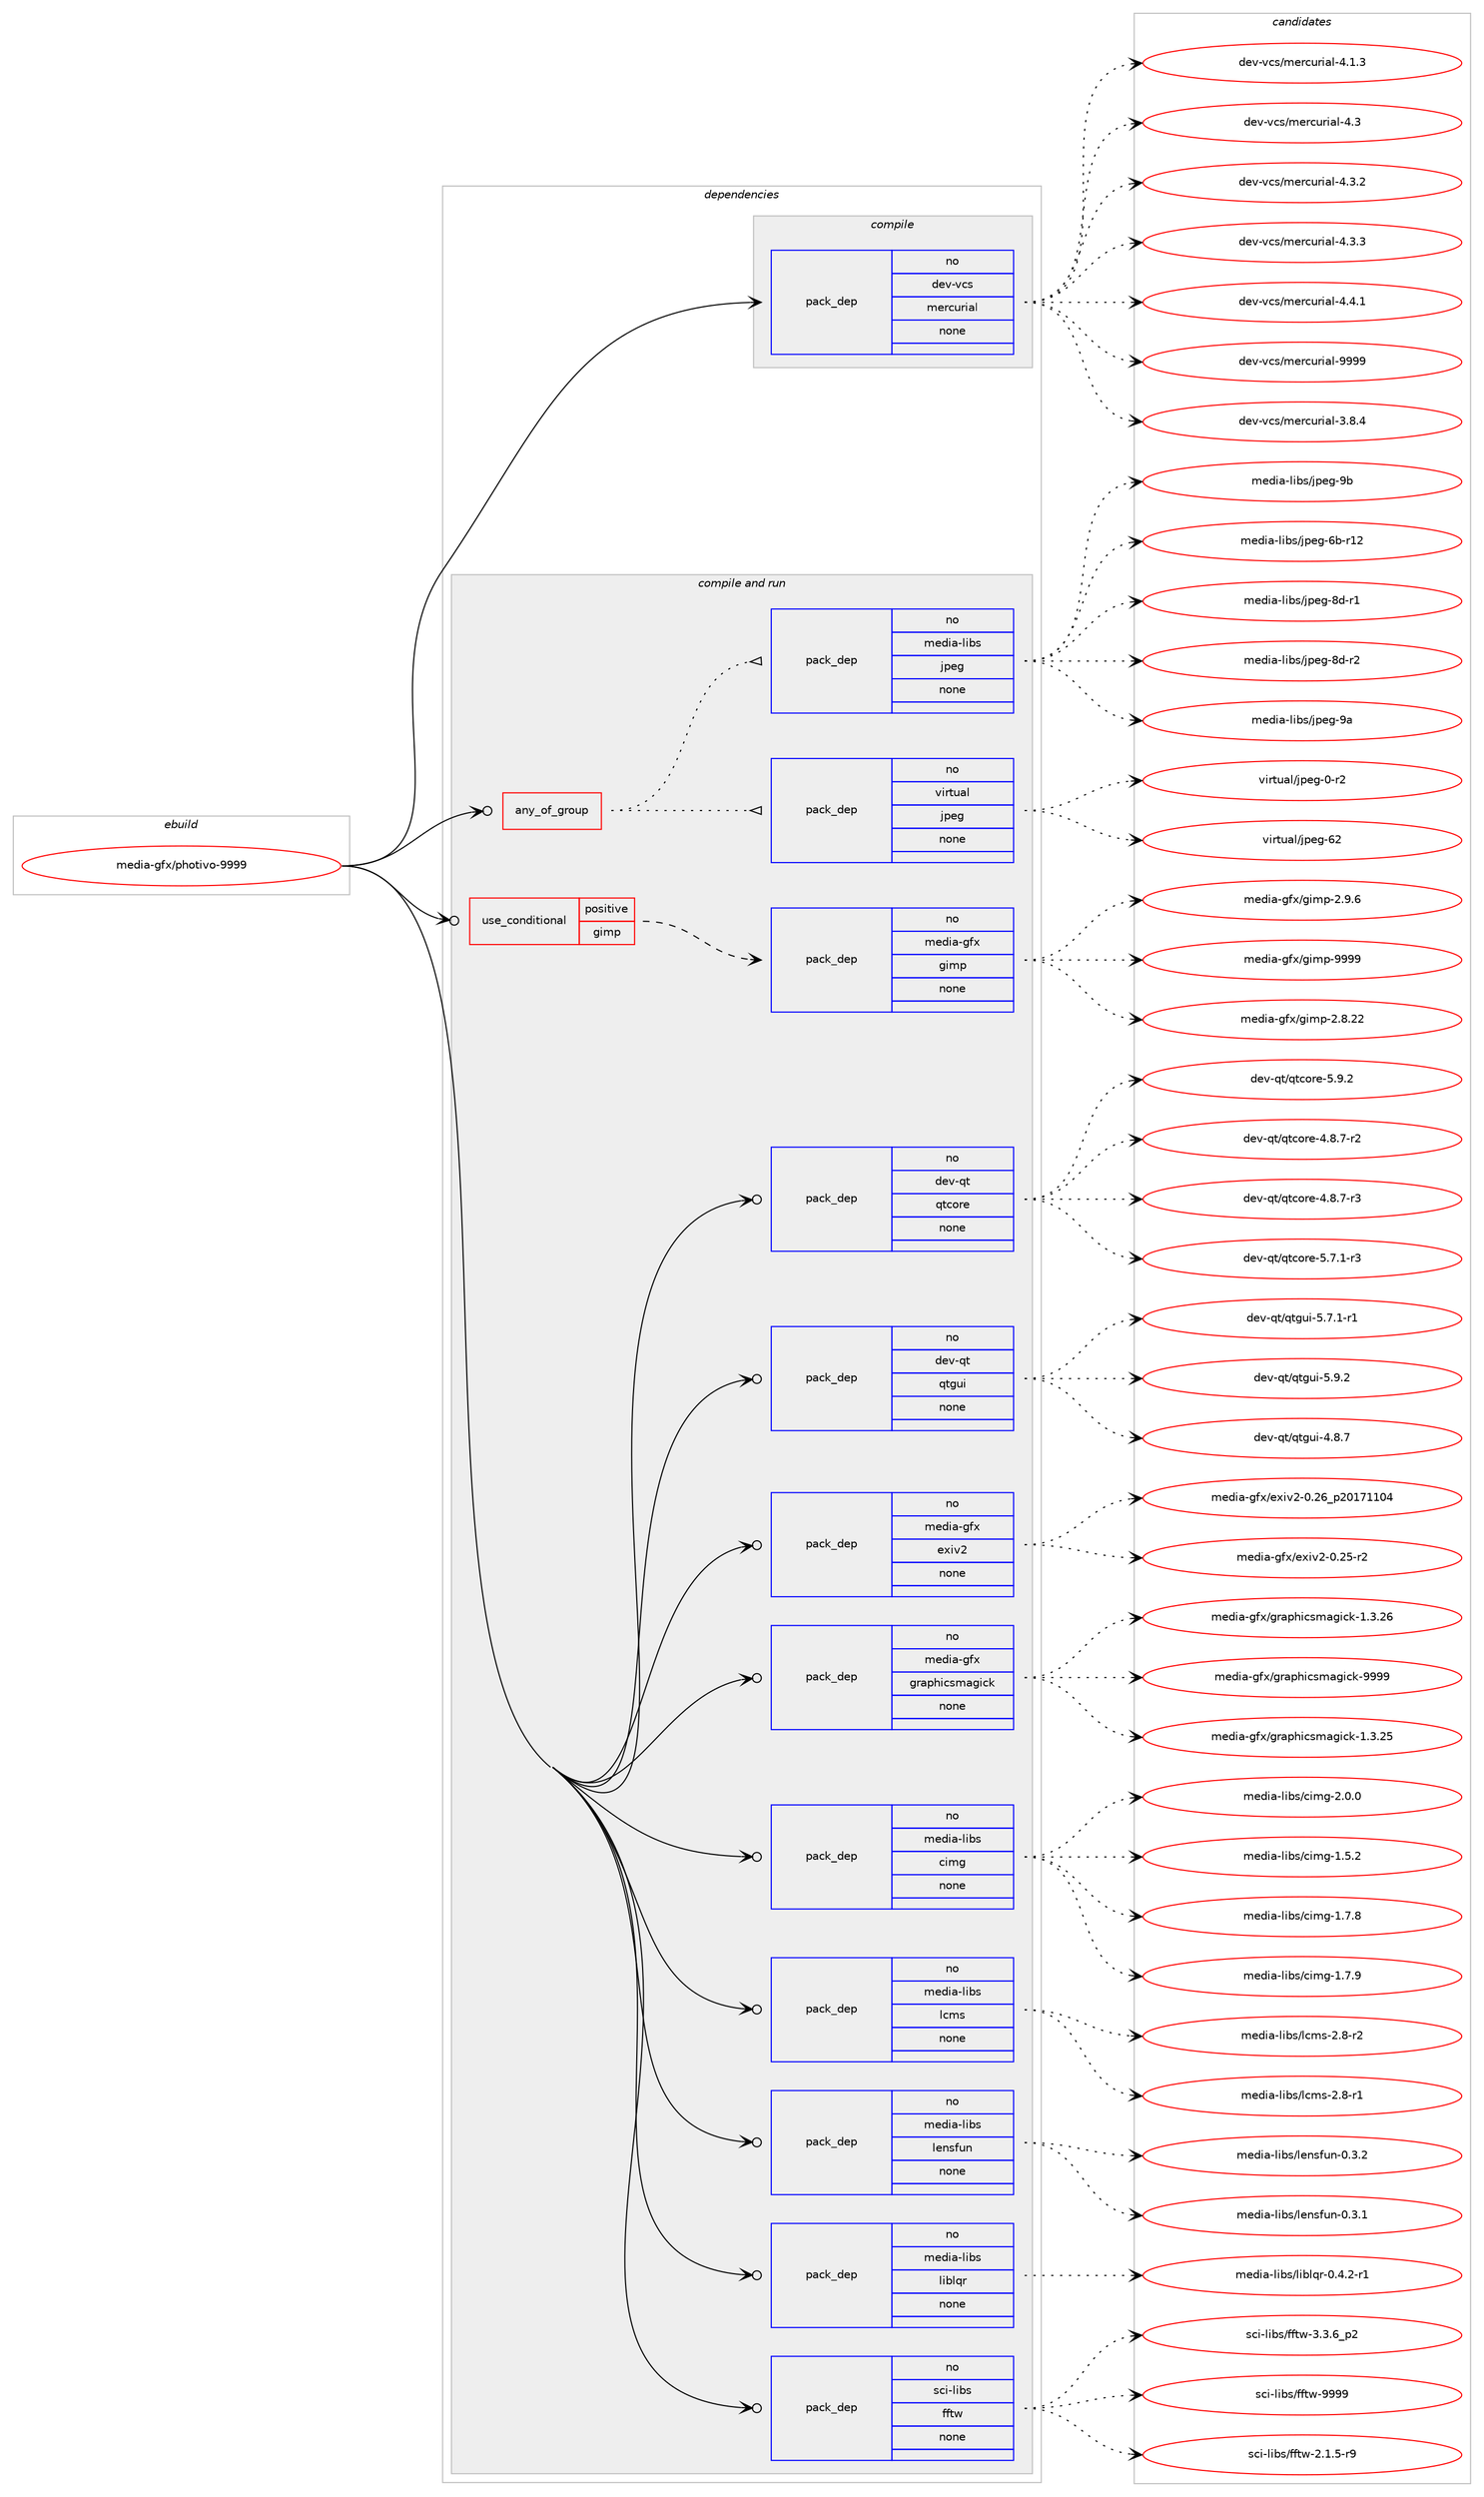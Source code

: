 digraph prolog {

# *************
# Graph options
# *************

newrank=true;
concentrate=true;
compound=true;
graph [rankdir=LR,fontname=Helvetica,fontsize=10,ranksep=1.5];#, ranksep=2.5, nodesep=0.2];
edge  [arrowhead=vee];
node  [fontname=Helvetica,fontsize=10];

# **********
# The ebuild
# **********

subgraph cluster_leftcol {
color=gray;
rank=same;
label=<<i>ebuild</i>>;
id [label="media-gfx/photivo-9999", color=red, width=4, href="../media-gfx/photivo-9999.svg"];
}

# ****************
# The dependencies
# ****************

subgraph cluster_midcol {
color=gray;
label=<<i>dependencies</i>>;
subgraph cluster_compile {
fillcolor="#eeeeee";
style=filled;
label=<<i>compile</i>>;
subgraph pack263413 {
dependency357230 [label=<<TABLE BORDER="0" CELLBORDER="1" CELLSPACING="0" CELLPADDING="4" WIDTH="220"><TR><TD ROWSPAN="6" CELLPADDING="30">pack_dep</TD></TR><TR><TD WIDTH="110">no</TD></TR><TR><TD>dev-vcs</TD></TR><TR><TD>mercurial</TD></TR><TR><TD>none</TD></TR><TR><TD></TD></TR></TABLE>>, shape=none, color=blue];
}
id:e -> dependency357230:w [weight=20,style="solid",arrowhead="vee"];
}
subgraph cluster_compileandrun {
fillcolor="#eeeeee";
style=filled;
label=<<i>compile and run</i>>;
subgraph any5312 {
dependency357231 [label=<<TABLE BORDER="0" CELLBORDER="1" CELLSPACING="0" CELLPADDING="4"><TR><TD CELLPADDING="10">any_of_group</TD></TR></TABLE>>, shape=none, color=red];subgraph pack263414 {
dependency357232 [label=<<TABLE BORDER="0" CELLBORDER="1" CELLSPACING="0" CELLPADDING="4" WIDTH="220"><TR><TD ROWSPAN="6" CELLPADDING="30">pack_dep</TD></TR><TR><TD WIDTH="110">no</TD></TR><TR><TD>virtual</TD></TR><TR><TD>jpeg</TD></TR><TR><TD>none</TD></TR><TR><TD></TD></TR></TABLE>>, shape=none, color=blue];
}
dependency357231:e -> dependency357232:w [weight=20,style="dotted",arrowhead="oinv"];
subgraph pack263415 {
dependency357233 [label=<<TABLE BORDER="0" CELLBORDER="1" CELLSPACING="0" CELLPADDING="4" WIDTH="220"><TR><TD ROWSPAN="6" CELLPADDING="30">pack_dep</TD></TR><TR><TD WIDTH="110">no</TD></TR><TR><TD>media-libs</TD></TR><TR><TD>jpeg</TD></TR><TR><TD>none</TD></TR><TR><TD></TD></TR></TABLE>>, shape=none, color=blue];
}
dependency357231:e -> dependency357233:w [weight=20,style="dotted",arrowhead="oinv"];
}
id:e -> dependency357231:w [weight=20,style="solid",arrowhead="odotvee"];
subgraph cond88378 {
dependency357234 [label=<<TABLE BORDER="0" CELLBORDER="1" CELLSPACING="0" CELLPADDING="4"><TR><TD ROWSPAN="3" CELLPADDING="10">use_conditional</TD></TR><TR><TD>positive</TD></TR><TR><TD>gimp</TD></TR></TABLE>>, shape=none, color=red];
subgraph pack263416 {
dependency357235 [label=<<TABLE BORDER="0" CELLBORDER="1" CELLSPACING="0" CELLPADDING="4" WIDTH="220"><TR><TD ROWSPAN="6" CELLPADDING="30">pack_dep</TD></TR><TR><TD WIDTH="110">no</TD></TR><TR><TD>media-gfx</TD></TR><TR><TD>gimp</TD></TR><TR><TD>none</TD></TR><TR><TD></TD></TR></TABLE>>, shape=none, color=blue];
}
dependency357234:e -> dependency357235:w [weight=20,style="dashed",arrowhead="vee"];
}
id:e -> dependency357234:w [weight=20,style="solid",arrowhead="odotvee"];
subgraph pack263417 {
dependency357236 [label=<<TABLE BORDER="0" CELLBORDER="1" CELLSPACING="0" CELLPADDING="4" WIDTH="220"><TR><TD ROWSPAN="6" CELLPADDING="30">pack_dep</TD></TR><TR><TD WIDTH="110">no</TD></TR><TR><TD>dev-qt</TD></TR><TR><TD>qtcore</TD></TR><TR><TD>none</TD></TR><TR><TD></TD></TR></TABLE>>, shape=none, color=blue];
}
id:e -> dependency357236:w [weight=20,style="solid",arrowhead="odotvee"];
subgraph pack263418 {
dependency357237 [label=<<TABLE BORDER="0" CELLBORDER="1" CELLSPACING="0" CELLPADDING="4" WIDTH="220"><TR><TD ROWSPAN="6" CELLPADDING="30">pack_dep</TD></TR><TR><TD WIDTH="110">no</TD></TR><TR><TD>dev-qt</TD></TR><TR><TD>qtgui</TD></TR><TR><TD>none</TD></TR><TR><TD></TD></TR></TABLE>>, shape=none, color=blue];
}
id:e -> dependency357237:w [weight=20,style="solid",arrowhead="odotvee"];
subgraph pack263419 {
dependency357238 [label=<<TABLE BORDER="0" CELLBORDER="1" CELLSPACING="0" CELLPADDING="4" WIDTH="220"><TR><TD ROWSPAN="6" CELLPADDING="30">pack_dep</TD></TR><TR><TD WIDTH="110">no</TD></TR><TR><TD>media-gfx</TD></TR><TR><TD>exiv2</TD></TR><TR><TD>none</TD></TR><TR><TD></TD></TR></TABLE>>, shape=none, color=blue];
}
id:e -> dependency357238:w [weight=20,style="solid",arrowhead="odotvee"];
subgraph pack263420 {
dependency357239 [label=<<TABLE BORDER="0" CELLBORDER="1" CELLSPACING="0" CELLPADDING="4" WIDTH="220"><TR><TD ROWSPAN="6" CELLPADDING="30">pack_dep</TD></TR><TR><TD WIDTH="110">no</TD></TR><TR><TD>media-gfx</TD></TR><TR><TD>graphicsmagick</TD></TR><TR><TD>none</TD></TR><TR><TD></TD></TR></TABLE>>, shape=none, color=blue];
}
id:e -> dependency357239:w [weight=20,style="solid",arrowhead="odotvee"];
subgraph pack263421 {
dependency357240 [label=<<TABLE BORDER="0" CELLBORDER="1" CELLSPACING="0" CELLPADDING="4" WIDTH="220"><TR><TD ROWSPAN="6" CELLPADDING="30">pack_dep</TD></TR><TR><TD WIDTH="110">no</TD></TR><TR><TD>media-libs</TD></TR><TR><TD>cimg</TD></TR><TR><TD>none</TD></TR><TR><TD></TD></TR></TABLE>>, shape=none, color=blue];
}
id:e -> dependency357240:w [weight=20,style="solid",arrowhead="odotvee"];
subgraph pack263422 {
dependency357241 [label=<<TABLE BORDER="0" CELLBORDER="1" CELLSPACING="0" CELLPADDING="4" WIDTH="220"><TR><TD ROWSPAN="6" CELLPADDING="30">pack_dep</TD></TR><TR><TD WIDTH="110">no</TD></TR><TR><TD>media-libs</TD></TR><TR><TD>lcms</TD></TR><TR><TD>none</TD></TR><TR><TD></TD></TR></TABLE>>, shape=none, color=blue];
}
id:e -> dependency357241:w [weight=20,style="solid",arrowhead="odotvee"];
subgraph pack263423 {
dependency357242 [label=<<TABLE BORDER="0" CELLBORDER="1" CELLSPACING="0" CELLPADDING="4" WIDTH="220"><TR><TD ROWSPAN="6" CELLPADDING="30">pack_dep</TD></TR><TR><TD WIDTH="110">no</TD></TR><TR><TD>media-libs</TD></TR><TR><TD>lensfun</TD></TR><TR><TD>none</TD></TR><TR><TD></TD></TR></TABLE>>, shape=none, color=blue];
}
id:e -> dependency357242:w [weight=20,style="solid",arrowhead="odotvee"];
subgraph pack263424 {
dependency357243 [label=<<TABLE BORDER="0" CELLBORDER="1" CELLSPACING="0" CELLPADDING="4" WIDTH="220"><TR><TD ROWSPAN="6" CELLPADDING="30">pack_dep</TD></TR><TR><TD WIDTH="110">no</TD></TR><TR><TD>media-libs</TD></TR><TR><TD>liblqr</TD></TR><TR><TD>none</TD></TR><TR><TD></TD></TR></TABLE>>, shape=none, color=blue];
}
id:e -> dependency357243:w [weight=20,style="solid",arrowhead="odotvee"];
subgraph pack263425 {
dependency357244 [label=<<TABLE BORDER="0" CELLBORDER="1" CELLSPACING="0" CELLPADDING="4" WIDTH="220"><TR><TD ROWSPAN="6" CELLPADDING="30">pack_dep</TD></TR><TR><TD WIDTH="110">no</TD></TR><TR><TD>sci-libs</TD></TR><TR><TD>fftw</TD></TR><TR><TD>none</TD></TR><TR><TD></TD></TR></TABLE>>, shape=none, color=blue];
}
id:e -> dependency357244:w [weight=20,style="solid",arrowhead="odotvee"];
}
subgraph cluster_run {
fillcolor="#eeeeee";
style=filled;
label=<<i>run</i>>;
}
}

# **************
# The candidates
# **************

subgraph cluster_choices {
rank=same;
color=gray;
label=<<i>candidates</i>>;

subgraph choice263413 {
color=black;
nodesep=1;
choice1001011184511899115471091011149911711410597108455146564652 [label="dev-vcs/mercurial-3.8.4", color=red, width=4,href="../dev-vcs/mercurial-3.8.4.svg"];
choice1001011184511899115471091011149911711410597108455246494651 [label="dev-vcs/mercurial-4.1.3", color=red, width=4,href="../dev-vcs/mercurial-4.1.3.svg"];
choice100101118451189911547109101114991171141059710845524651 [label="dev-vcs/mercurial-4.3", color=red, width=4,href="../dev-vcs/mercurial-4.3.svg"];
choice1001011184511899115471091011149911711410597108455246514650 [label="dev-vcs/mercurial-4.3.2", color=red, width=4,href="../dev-vcs/mercurial-4.3.2.svg"];
choice1001011184511899115471091011149911711410597108455246514651 [label="dev-vcs/mercurial-4.3.3", color=red, width=4,href="../dev-vcs/mercurial-4.3.3.svg"];
choice1001011184511899115471091011149911711410597108455246524649 [label="dev-vcs/mercurial-4.4.1", color=red, width=4,href="../dev-vcs/mercurial-4.4.1.svg"];
choice10010111845118991154710910111499117114105971084557575757 [label="dev-vcs/mercurial-9999", color=red, width=4,href="../dev-vcs/mercurial-9999.svg"];
dependency357230:e -> choice1001011184511899115471091011149911711410597108455146564652:w [style=dotted,weight="100"];
dependency357230:e -> choice1001011184511899115471091011149911711410597108455246494651:w [style=dotted,weight="100"];
dependency357230:e -> choice100101118451189911547109101114991171141059710845524651:w [style=dotted,weight="100"];
dependency357230:e -> choice1001011184511899115471091011149911711410597108455246514650:w [style=dotted,weight="100"];
dependency357230:e -> choice1001011184511899115471091011149911711410597108455246514651:w [style=dotted,weight="100"];
dependency357230:e -> choice1001011184511899115471091011149911711410597108455246524649:w [style=dotted,weight="100"];
dependency357230:e -> choice10010111845118991154710910111499117114105971084557575757:w [style=dotted,weight="100"];
}
subgraph choice263414 {
color=black;
nodesep=1;
choice118105114116117971084710611210110345484511450 [label="virtual/jpeg-0-r2", color=red, width=4,href="../virtual/jpeg-0-r2.svg"];
choice1181051141161179710847106112101103455450 [label="virtual/jpeg-62", color=red, width=4,href="../virtual/jpeg-62.svg"];
dependency357232:e -> choice118105114116117971084710611210110345484511450:w [style=dotted,weight="100"];
dependency357232:e -> choice1181051141161179710847106112101103455450:w [style=dotted,weight="100"];
}
subgraph choice263415 {
color=black;
nodesep=1;
choice10910110010597451081059811547106112101103455498451144950 [label="media-libs/jpeg-6b-r12", color=red, width=4,href="../media-libs/jpeg-6b-r12.svg"];
choice1091011001059745108105981154710611210110345561004511449 [label="media-libs/jpeg-8d-r1", color=red, width=4,href="../media-libs/jpeg-8d-r1.svg"];
choice1091011001059745108105981154710611210110345561004511450 [label="media-libs/jpeg-8d-r2", color=red, width=4,href="../media-libs/jpeg-8d-r2.svg"];
choice10910110010597451081059811547106112101103455797 [label="media-libs/jpeg-9a", color=red, width=4,href="../media-libs/jpeg-9a.svg"];
choice10910110010597451081059811547106112101103455798 [label="media-libs/jpeg-9b", color=red, width=4,href="../media-libs/jpeg-9b.svg"];
dependency357233:e -> choice10910110010597451081059811547106112101103455498451144950:w [style=dotted,weight="100"];
dependency357233:e -> choice1091011001059745108105981154710611210110345561004511449:w [style=dotted,weight="100"];
dependency357233:e -> choice1091011001059745108105981154710611210110345561004511450:w [style=dotted,weight="100"];
dependency357233:e -> choice10910110010597451081059811547106112101103455797:w [style=dotted,weight="100"];
dependency357233:e -> choice10910110010597451081059811547106112101103455798:w [style=dotted,weight="100"];
}
subgraph choice263416 {
color=black;
nodesep=1;
choice10910110010597451031021204710310510911245504656465050 [label="media-gfx/gimp-2.8.22", color=red, width=4,href="../media-gfx/gimp-2.8.22.svg"];
choice109101100105974510310212047103105109112455046574654 [label="media-gfx/gimp-2.9.6", color=red, width=4,href="../media-gfx/gimp-2.9.6.svg"];
choice1091011001059745103102120471031051091124557575757 [label="media-gfx/gimp-9999", color=red, width=4,href="../media-gfx/gimp-9999.svg"];
dependency357235:e -> choice10910110010597451031021204710310510911245504656465050:w [style=dotted,weight="100"];
dependency357235:e -> choice109101100105974510310212047103105109112455046574654:w [style=dotted,weight="100"];
dependency357235:e -> choice1091011001059745103102120471031051091124557575757:w [style=dotted,weight="100"];
}
subgraph choice263417 {
color=black;
nodesep=1;
choice1001011184511311647113116991111141014552465646554511450 [label="dev-qt/qtcore-4.8.7-r2", color=red, width=4,href="../dev-qt/qtcore-4.8.7-r2.svg"];
choice1001011184511311647113116991111141014552465646554511451 [label="dev-qt/qtcore-4.8.7-r3", color=red, width=4,href="../dev-qt/qtcore-4.8.7-r3.svg"];
choice1001011184511311647113116991111141014553465546494511451 [label="dev-qt/qtcore-5.7.1-r3", color=red, width=4,href="../dev-qt/qtcore-5.7.1-r3.svg"];
choice100101118451131164711311699111114101455346574650 [label="dev-qt/qtcore-5.9.2", color=red, width=4,href="../dev-qt/qtcore-5.9.2.svg"];
dependency357236:e -> choice1001011184511311647113116991111141014552465646554511450:w [style=dotted,weight="100"];
dependency357236:e -> choice1001011184511311647113116991111141014552465646554511451:w [style=dotted,weight="100"];
dependency357236:e -> choice1001011184511311647113116991111141014553465546494511451:w [style=dotted,weight="100"];
dependency357236:e -> choice100101118451131164711311699111114101455346574650:w [style=dotted,weight="100"];
}
subgraph choice263418 {
color=black;
nodesep=1;
choice1001011184511311647113116103117105455246564655 [label="dev-qt/qtgui-4.8.7", color=red, width=4,href="../dev-qt/qtgui-4.8.7.svg"];
choice10010111845113116471131161031171054553465546494511449 [label="dev-qt/qtgui-5.7.1-r1", color=red, width=4,href="../dev-qt/qtgui-5.7.1-r1.svg"];
choice1001011184511311647113116103117105455346574650 [label="dev-qt/qtgui-5.9.2", color=red, width=4,href="../dev-qt/qtgui-5.9.2.svg"];
dependency357237:e -> choice1001011184511311647113116103117105455246564655:w [style=dotted,weight="100"];
dependency357237:e -> choice10010111845113116471131161031171054553465546494511449:w [style=dotted,weight="100"];
dependency357237:e -> choice1001011184511311647113116103117105455346574650:w [style=dotted,weight="100"];
}
subgraph choice263419 {
color=black;
nodesep=1;
choice1091011001059745103102120471011201051185045484650534511450 [label="media-gfx/exiv2-0.25-r2", color=red, width=4,href="../media-gfx/exiv2-0.25-r2.svg"];
choice109101100105974510310212047101120105118504548465054951125048495549494852 [label="media-gfx/exiv2-0.26_p20171104", color=red, width=4,href="../media-gfx/exiv2-0.26_p20171104.svg"];
dependency357238:e -> choice1091011001059745103102120471011201051185045484650534511450:w [style=dotted,weight="100"];
dependency357238:e -> choice109101100105974510310212047101120105118504548465054951125048495549494852:w [style=dotted,weight="100"];
}
subgraph choice263420 {
color=black;
nodesep=1;
choice1091011001059745103102120471031149711210410599115109971031059910745494651465053 [label="media-gfx/graphicsmagick-1.3.25", color=red, width=4,href="../media-gfx/graphicsmagick-1.3.25.svg"];
choice1091011001059745103102120471031149711210410599115109971031059910745494651465054 [label="media-gfx/graphicsmagick-1.3.26", color=red, width=4,href="../media-gfx/graphicsmagick-1.3.26.svg"];
choice109101100105974510310212047103114971121041059911510997103105991074557575757 [label="media-gfx/graphicsmagick-9999", color=red, width=4,href="../media-gfx/graphicsmagick-9999.svg"];
dependency357239:e -> choice1091011001059745103102120471031149711210410599115109971031059910745494651465053:w [style=dotted,weight="100"];
dependency357239:e -> choice1091011001059745103102120471031149711210410599115109971031059910745494651465054:w [style=dotted,weight="100"];
dependency357239:e -> choice109101100105974510310212047103114971121041059911510997103105991074557575757:w [style=dotted,weight="100"];
}
subgraph choice263421 {
color=black;
nodesep=1;
choice1091011001059745108105981154799105109103454946534650 [label="media-libs/cimg-1.5.2", color=red, width=4,href="../media-libs/cimg-1.5.2.svg"];
choice1091011001059745108105981154799105109103454946554656 [label="media-libs/cimg-1.7.8", color=red, width=4,href="../media-libs/cimg-1.7.8.svg"];
choice1091011001059745108105981154799105109103454946554657 [label="media-libs/cimg-1.7.9", color=red, width=4,href="../media-libs/cimg-1.7.9.svg"];
choice1091011001059745108105981154799105109103455046484648 [label="media-libs/cimg-2.0.0", color=red, width=4,href="../media-libs/cimg-2.0.0.svg"];
dependency357240:e -> choice1091011001059745108105981154799105109103454946534650:w [style=dotted,weight="100"];
dependency357240:e -> choice1091011001059745108105981154799105109103454946554656:w [style=dotted,weight="100"];
dependency357240:e -> choice1091011001059745108105981154799105109103454946554657:w [style=dotted,weight="100"];
dependency357240:e -> choice1091011001059745108105981154799105109103455046484648:w [style=dotted,weight="100"];
}
subgraph choice263422 {
color=black;
nodesep=1;
choice1091011001059745108105981154710899109115455046564511449 [label="media-libs/lcms-2.8-r1", color=red, width=4,href="../media-libs/lcms-2.8-r1.svg"];
choice1091011001059745108105981154710899109115455046564511450 [label="media-libs/lcms-2.8-r2", color=red, width=4,href="../media-libs/lcms-2.8-r2.svg"];
dependency357241:e -> choice1091011001059745108105981154710899109115455046564511449:w [style=dotted,weight="100"];
dependency357241:e -> choice1091011001059745108105981154710899109115455046564511450:w [style=dotted,weight="100"];
}
subgraph choice263423 {
color=black;
nodesep=1;
choice10910110010597451081059811547108101110115102117110454846514649 [label="media-libs/lensfun-0.3.1", color=red, width=4,href="../media-libs/lensfun-0.3.1.svg"];
choice10910110010597451081059811547108101110115102117110454846514650 [label="media-libs/lensfun-0.3.2", color=red, width=4,href="../media-libs/lensfun-0.3.2.svg"];
dependency357242:e -> choice10910110010597451081059811547108101110115102117110454846514649:w [style=dotted,weight="100"];
dependency357242:e -> choice10910110010597451081059811547108101110115102117110454846514650:w [style=dotted,weight="100"];
}
subgraph choice263424 {
color=black;
nodesep=1;
choice10910110010597451081059811547108105981081131144548465246504511449 [label="media-libs/liblqr-0.4.2-r1", color=red, width=4,href="../media-libs/liblqr-0.4.2-r1.svg"];
dependency357243:e -> choice10910110010597451081059811547108105981081131144548465246504511449:w [style=dotted,weight="100"];
}
subgraph choice263425 {
color=black;
nodesep=1;
choice115991054510810598115471021021161194550464946534511457 [label="sci-libs/fftw-2.1.5-r9", color=red, width=4,href="../sci-libs/fftw-2.1.5-r9.svg"];
choice115991054510810598115471021021161194551465146549511250 [label="sci-libs/fftw-3.3.6_p2", color=red, width=4,href="../sci-libs/fftw-3.3.6_p2.svg"];
choice115991054510810598115471021021161194557575757 [label="sci-libs/fftw-9999", color=red, width=4,href="../sci-libs/fftw-9999.svg"];
dependency357244:e -> choice115991054510810598115471021021161194550464946534511457:w [style=dotted,weight="100"];
dependency357244:e -> choice115991054510810598115471021021161194551465146549511250:w [style=dotted,weight="100"];
dependency357244:e -> choice115991054510810598115471021021161194557575757:w [style=dotted,weight="100"];
}
}

}
